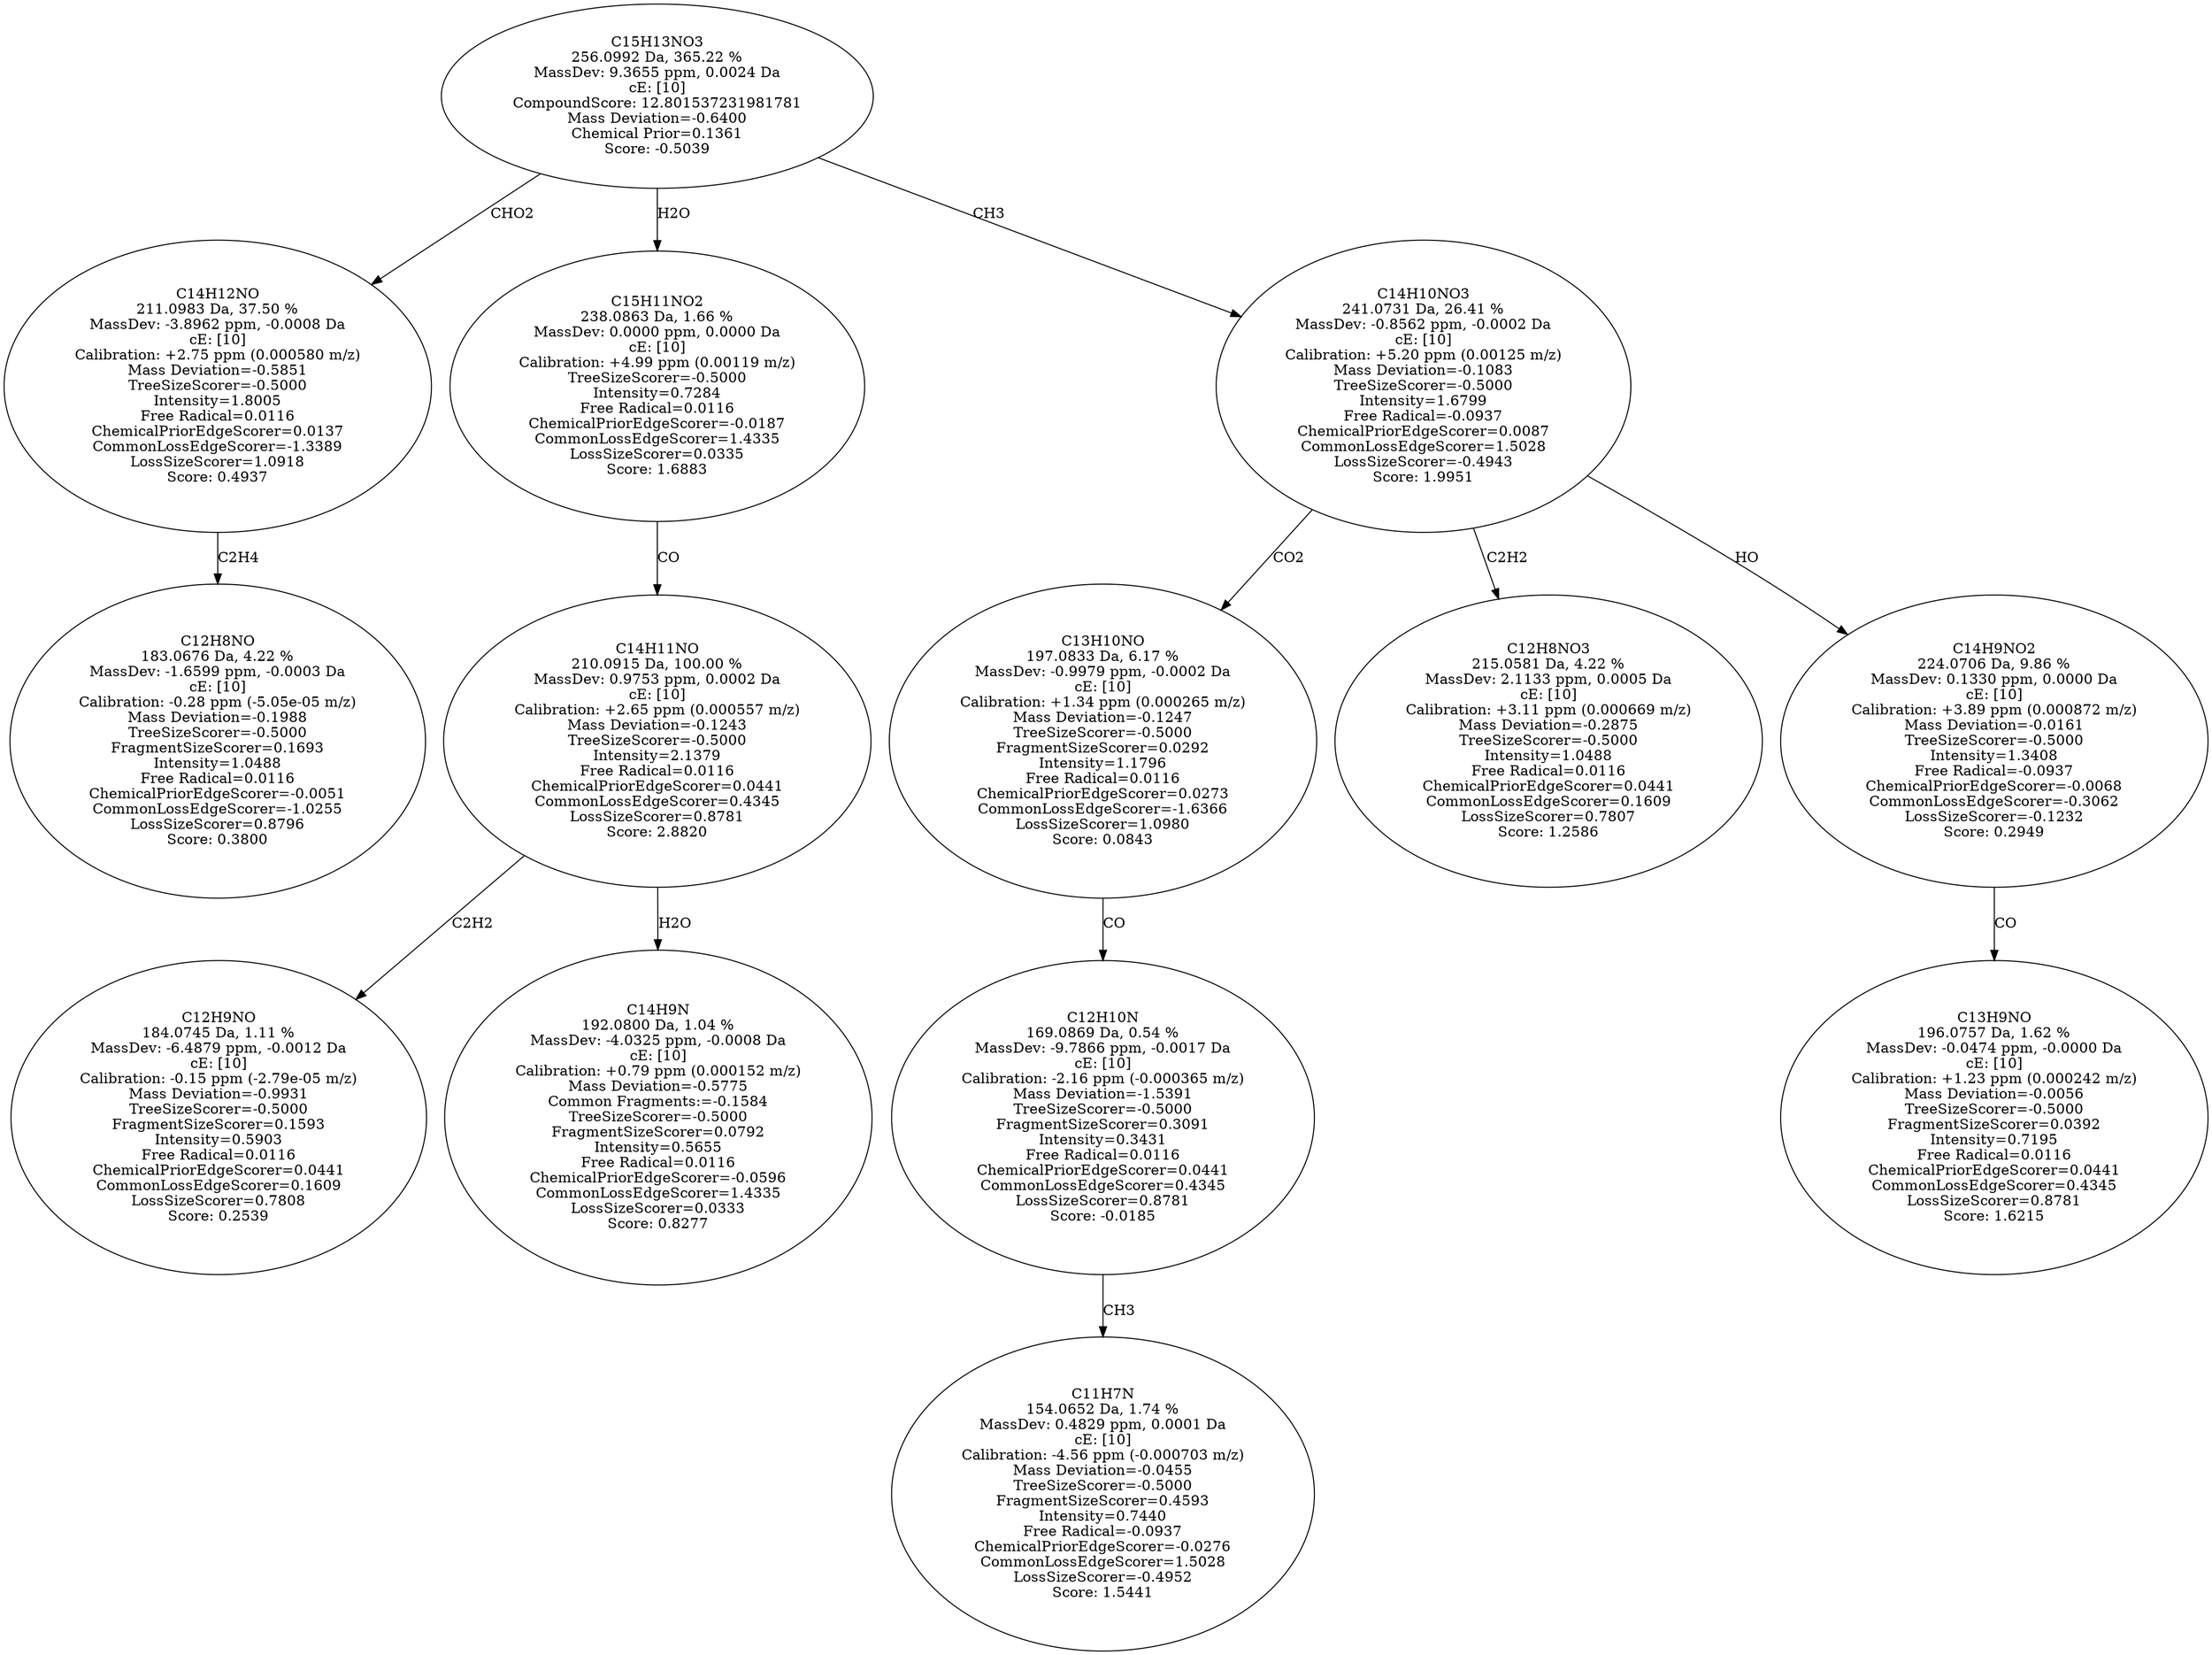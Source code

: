 strict digraph {
v1 [label="C12H8NO\n183.0676 Da, 4.22 %\nMassDev: -1.6599 ppm, -0.0003 Da\ncE: [10]\nCalibration: -0.28 ppm (-5.05e-05 m/z)\nMass Deviation=-0.1988\nTreeSizeScorer=-0.5000\nFragmentSizeScorer=0.1693\nIntensity=1.0488\nFree Radical=0.0116\nChemicalPriorEdgeScorer=-0.0051\nCommonLossEdgeScorer=-1.0255\nLossSizeScorer=0.8796\nScore: 0.3800"];
v2 [label="C14H12NO\n211.0983 Da, 37.50 %\nMassDev: -3.8962 ppm, -0.0008 Da\ncE: [10]\nCalibration: +2.75 ppm (0.000580 m/z)\nMass Deviation=-0.5851\nTreeSizeScorer=-0.5000\nIntensity=1.8005\nFree Radical=0.0116\nChemicalPriorEdgeScorer=0.0137\nCommonLossEdgeScorer=-1.3389\nLossSizeScorer=1.0918\nScore: 0.4937"];
v3 [label="C12H9NO\n184.0745 Da, 1.11 %\nMassDev: -6.4879 ppm, -0.0012 Da\ncE: [10]\nCalibration: -0.15 ppm (-2.79e-05 m/z)\nMass Deviation=-0.9931\nTreeSizeScorer=-0.5000\nFragmentSizeScorer=0.1593\nIntensity=0.5903\nFree Radical=0.0116\nChemicalPriorEdgeScorer=0.0441\nCommonLossEdgeScorer=0.1609\nLossSizeScorer=0.7808\nScore: 0.2539"];
v4 [label="C14H9N\n192.0800 Da, 1.04 %\nMassDev: -4.0325 ppm, -0.0008 Da\ncE: [10]\nCalibration: +0.79 ppm (0.000152 m/z)\nMass Deviation=-0.5775\nCommon Fragments:=-0.1584\nTreeSizeScorer=-0.5000\nFragmentSizeScorer=0.0792\nIntensity=0.5655\nFree Radical=0.0116\nChemicalPriorEdgeScorer=-0.0596\nCommonLossEdgeScorer=1.4335\nLossSizeScorer=0.0333\nScore: 0.8277"];
v5 [label="C14H11NO\n210.0915 Da, 100.00 %\nMassDev: 0.9753 ppm, 0.0002 Da\ncE: [10]\nCalibration: +2.65 ppm (0.000557 m/z)\nMass Deviation=-0.1243\nTreeSizeScorer=-0.5000\nIntensity=2.1379\nFree Radical=0.0116\nChemicalPriorEdgeScorer=0.0441\nCommonLossEdgeScorer=0.4345\nLossSizeScorer=0.8781\nScore: 2.8820"];
v6 [label="C15H11NO2\n238.0863 Da, 1.66 %\nMassDev: 0.0000 ppm, 0.0000 Da\ncE: [10]\nCalibration: +4.99 ppm (0.00119 m/z)\nTreeSizeScorer=-0.5000\nIntensity=0.7284\nFree Radical=0.0116\nChemicalPriorEdgeScorer=-0.0187\nCommonLossEdgeScorer=1.4335\nLossSizeScorer=0.0335\nScore: 1.6883"];
v7 [label="C11H7N\n154.0652 Da, 1.74 %\nMassDev: 0.4829 ppm, 0.0001 Da\ncE: [10]\nCalibration: -4.56 ppm (-0.000703 m/z)\nMass Deviation=-0.0455\nTreeSizeScorer=-0.5000\nFragmentSizeScorer=0.4593\nIntensity=0.7440\nFree Radical=-0.0937\nChemicalPriorEdgeScorer=-0.0276\nCommonLossEdgeScorer=1.5028\nLossSizeScorer=-0.4952\nScore: 1.5441"];
v8 [label="C12H10N\n169.0869 Da, 0.54 %\nMassDev: -9.7866 ppm, -0.0017 Da\ncE: [10]\nCalibration: -2.16 ppm (-0.000365 m/z)\nMass Deviation=-1.5391\nTreeSizeScorer=-0.5000\nFragmentSizeScorer=0.3091\nIntensity=0.3431\nFree Radical=0.0116\nChemicalPriorEdgeScorer=0.0441\nCommonLossEdgeScorer=0.4345\nLossSizeScorer=0.8781\nScore: -0.0185"];
v9 [label="C13H10NO\n197.0833 Da, 6.17 %\nMassDev: -0.9979 ppm, -0.0002 Da\ncE: [10]\nCalibration: +1.34 ppm (0.000265 m/z)\nMass Deviation=-0.1247\nTreeSizeScorer=-0.5000\nFragmentSizeScorer=0.0292\nIntensity=1.1796\nFree Radical=0.0116\nChemicalPriorEdgeScorer=0.0273\nCommonLossEdgeScorer=-1.6366\nLossSizeScorer=1.0980\nScore: 0.0843"];
v10 [label="C12H8NO3\n215.0581 Da, 4.22 %\nMassDev: 2.1133 ppm, 0.0005 Da\ncE: [10]\nCalibration: +3.11 ppm (0.000669 m/z)\nMass Deviation=-0.2875\nTreeSizeScorer=-0.5000\nIntensity=1.0488\nFree Radical=0.0116\nChemicalPriorEdgeScorer=0.0441\nCommonLossEdgeScorer=0.1609\nLossSizeScorer=0.7807\nScore: 1.2586"];
v11 [label="C13H9NO\n196.0757 Da, 1.62 %\nMassDev: -0.0474 ppm, -0.0000 Da\ncE: [10]\nCalibration: +1.23 ppm (0.000242 m/z)\nMass Deviation=-0.0056\nTreeSizeScorer=-0.5000\nFragmentSizeScorer=0.0392\nIntensity=0.7195\nFree Radical=0.0116\nChemicalPriorEdgeScorer=0.0441\nCommonLossEdgeScorer=0.4345\nLossSizeScorer=0.8781\nScore: 1.6215"];
v12 [label="C14H9NO2\n224.0706 Da, 9.86 %\nMassDev: 0.1330 ppm, 0.0000 Da\ncE: [10]\nCalibration: +3.89 ppm (0.000872 m/z)\nMass Deviation=-0.0161\nTreeSizeScorer=-0.5000\nIntensity=1.3408\nFree Radical=-0.0937\nChemicalPriorEdgeScorer=-0.0068\nCommonLossEdgeScorer=-0.3062\nLossSizeScorer=-0.1232\nScore: 0.2949"];
v13 [label="C14H10NO3\n241.0731 Da, 26.41 %\nMassDev: -0.8562 ppm, -0.0002 Da\ncE: [10]\nCalibration: +5.20 ppm (0.00125 m/z)\nMass Deviation=-0.1083\nTreeSizeScorer=-0.5000\nIntensity=1.6799\nFree Radical=-0.0937\nChemicalPriorEdgeScorer=0.0087\nCommonLossEdgeScorer=1.5028\nLossSizeScorer=-0.4943\nScore: 1.9951"];
v14 [label="C15H13NO3\n256.0992 Da, 365.22 %\nMassDev: 9.3655 ppm, 0.0024 Da\ncE: [10]\nCompoundScore: 12.801537231981781\nMass Deviation=-0.6400\nChemical Prior=0.1361\nScore: -0.5039"];
v2 -> v1 [label="C2H4"];
v14 -> v2 [label="CHO2"];
v5 -> v3 [label="C2H2"];
v5 -> v4 [label="H2O"];
v6 -> v5 [label="CO"];
v14 -> v6 [label="H2O"];
v8 -> v7 [label="CH3"];
v9 -> v8 [label="CO"];
v13 -> v9 [label="CO2"];
v13 -> v10 [label="C2H2"];
v12 -> v11 [label="CO"];
v13 -> v12 [label="HO"];
v14 -> v13 [label="CH3"];
}